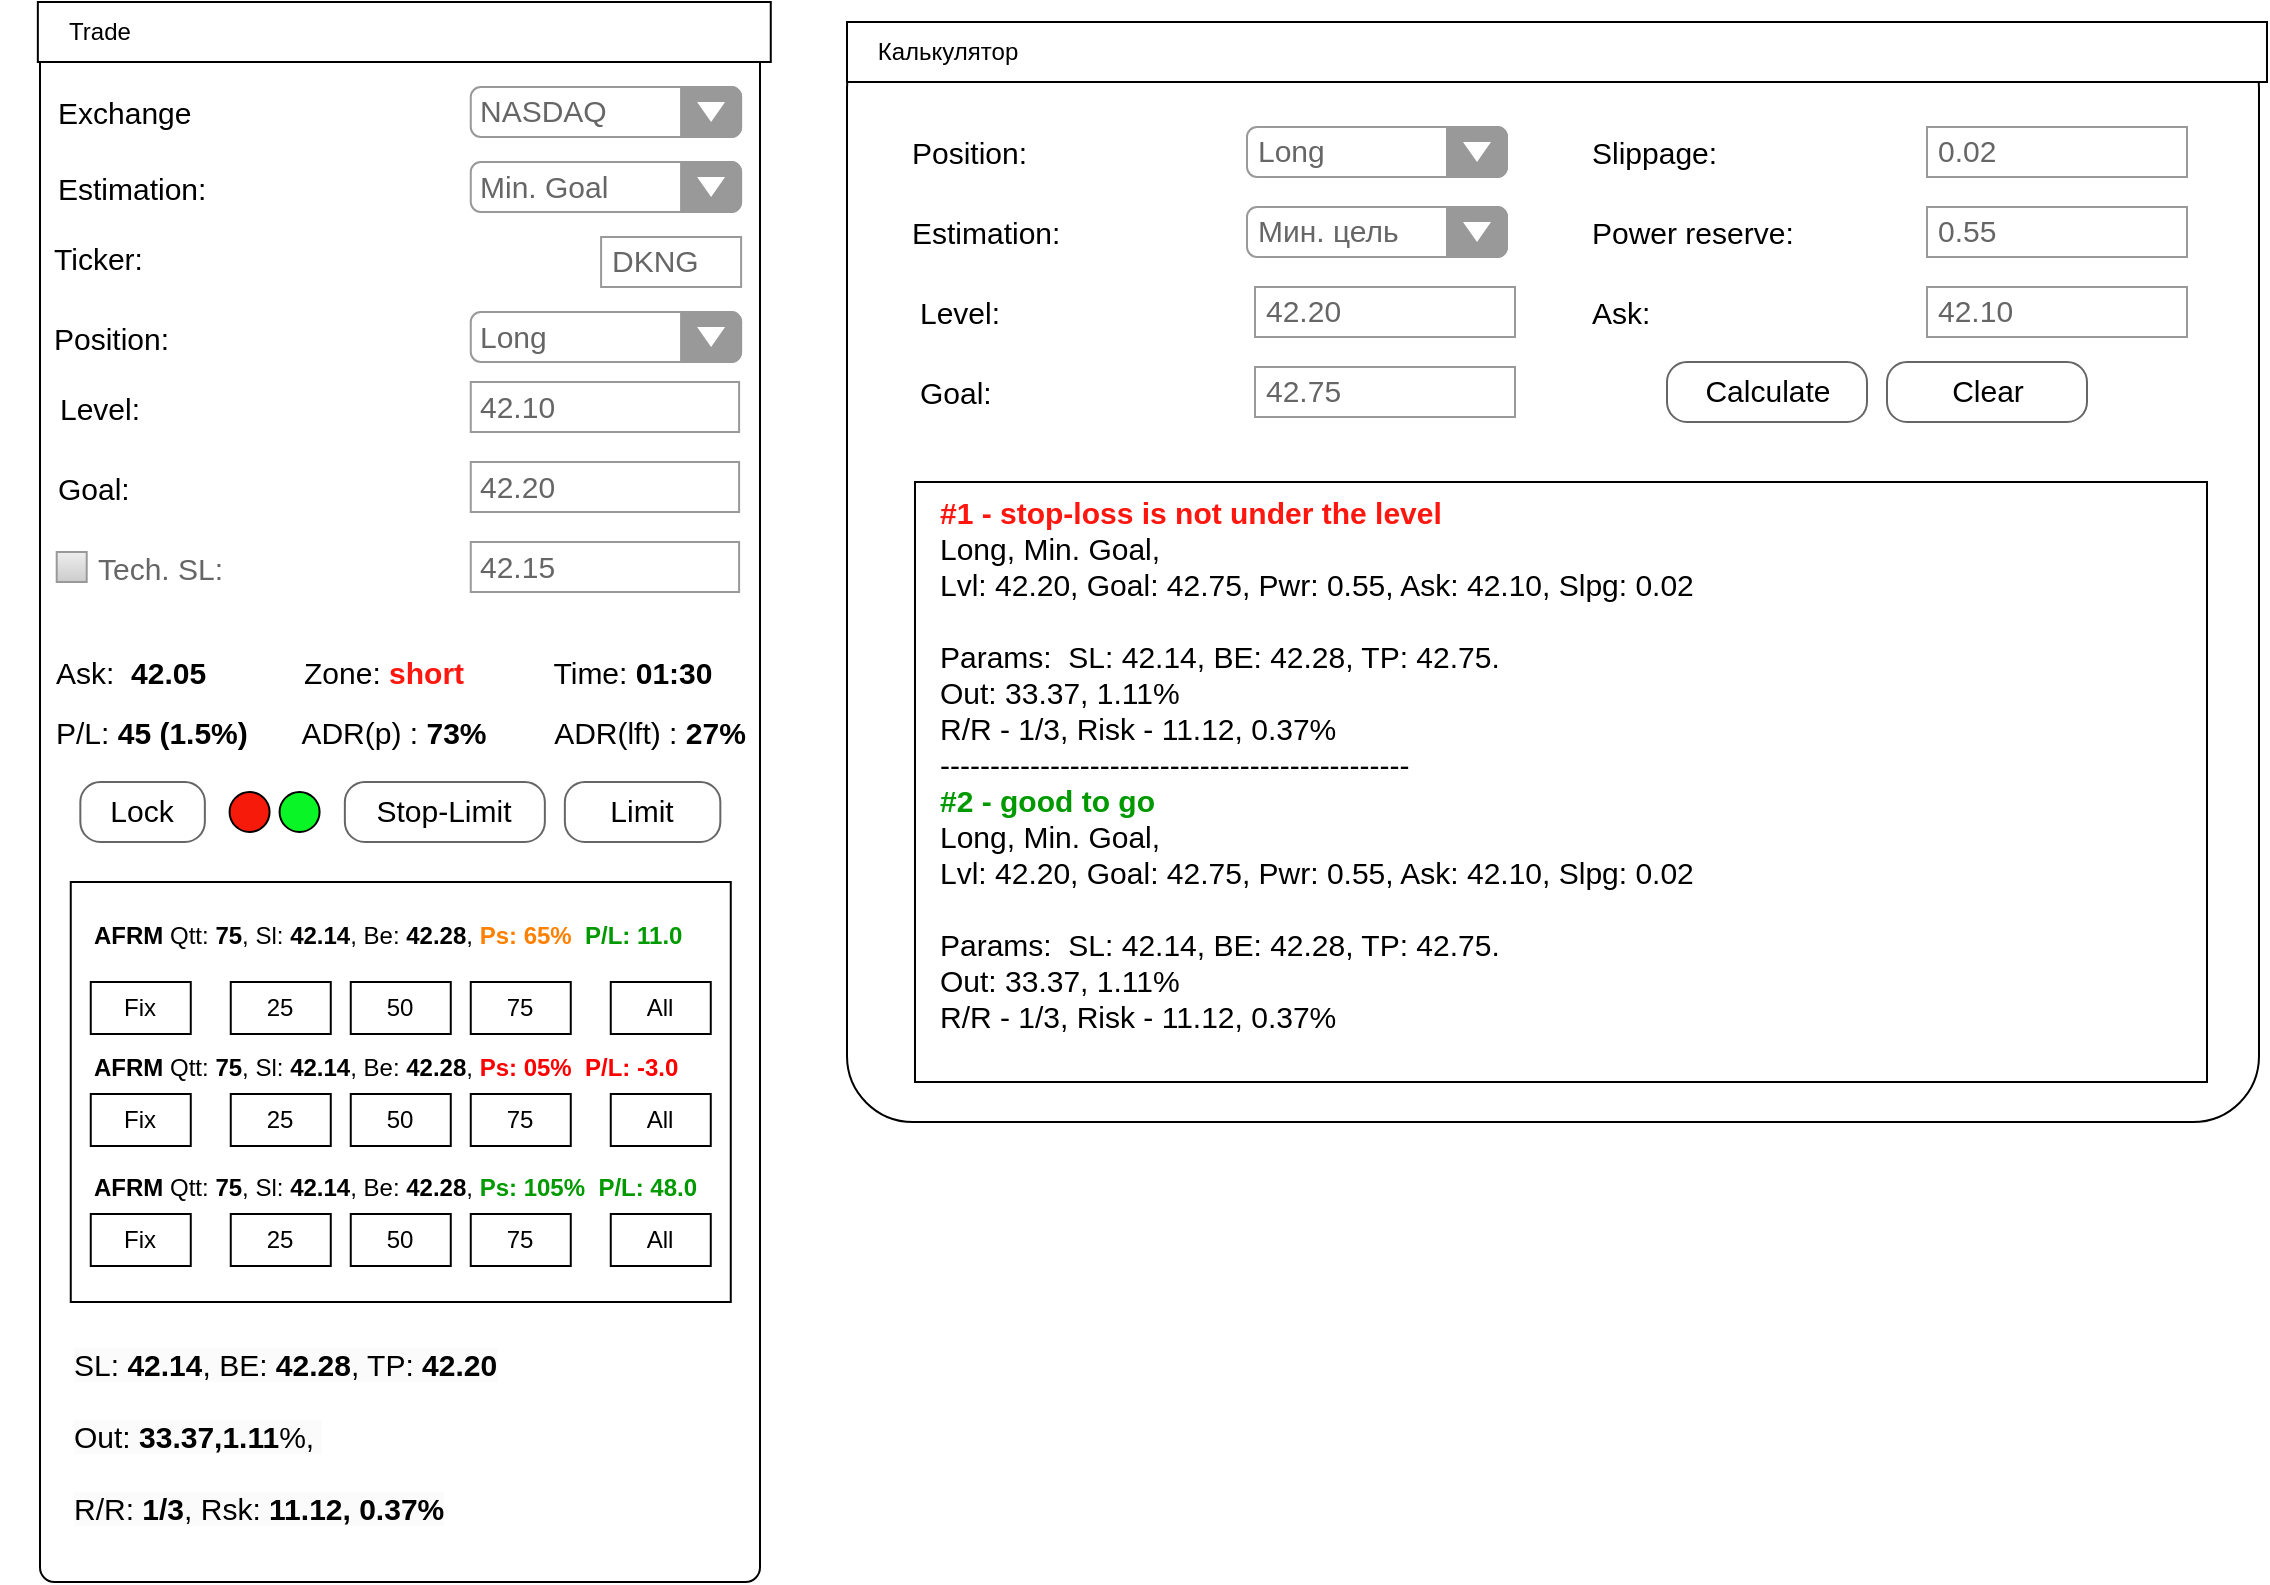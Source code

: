 <mxfile version="23.1.5" type="device">
  <diagram id="piDafpqhtRUU5qUU-vj8" name="Page-1">
    <mxGraphModel dx="2261" dy="837" grid="1" gridSize="10" guides="1" tooltips="1" connect="1" arrows="1" fold="1" page="1" pageScale="1" pageWidth="827" pageHeight="1169" math="0" shadow="0">
      <root>
        <mxCell id="0" />
        <mxCell id="1" parent="0" />
        <mxCell id="A2ItbT05KYAw-BXwapha-27" value="" style="group" parent="1" vertex="1" connectable="0">
          <mxGeometry x="-296.5" y="10" width="710" height="560" as="geometry" />
        </mxCell>
        <mxCell id="9z-gnFhAnnf-oLJfjQJb-1" value="" style="rounded=1;whiteSpace=wrap;html=1;arcSize=6;imageHeight=24;" parent="A2ItbT05KYAw-BXwapha-27" vertex="1">
          <mxGeometry y="10" width="706" height="550" as="geometry" />
        </mxCell>
        <mxCell id="A2ItbT05KYAw-BXwapha-5" value="" style="group" parent="A2ItbT05KYAw-BXwapha-27" vertex="1" connectable="0">
          <mxGeometry x="30" y="60" width="300" height="30" as="geometry" />
        </mxCell>
        <mxCell id="9z-gnFhAnnf-oLJfjQJb-8" value="Position:" style="text;html=1;strokeColor=none;fillColor=none;align=left;verticalAlign=middle;whiteSpace=wrap;rounded=0;fontSize=15;" parent="A2ItbT05KYAw-BXwapha-5" vertex="1">
          <mxGeometry width="60" height="30" as="geometry" />
        </mxCell>
        <mxCell id="9z-gnFhAnnf-oLJfjQJb-9" value="&lt;span style=&quot;font-size: 15px;&quot;&gt;Long&lt;/span&gt;" style="strokeWidth=1;shadow=0;dashed=0;align=center;html=1;shape=mxgraph.mockup.forms.comboBox;strokeColor=#999999;fillColor=#999999;align=left;fillColor2=#999999;mainText=;fontColor=#666666;fontSize=17;spacingLeft=3;fillStyle=auto;noLabel=0;strokeOpacity=100;fillOpacity=100;allowArrows=1;" parent="A2ItbT05KYAw-BXwapha-5" vertex="1">
          <mxGeometry x="170" y="2.5" width="130" height="25" as="geometry" />
        </mxCell>
        <mxCell id="A2ItbT05KYAw-BXwapha-6" value="" style="group" parent="A2ItbT05KYAw-BXwapha-27" vertex="1" connectable="0">
          <mxGeometry x="30" y="100" width="300" height="30" as="geometry" />
        </mxCell>
        <mxCell id="9z-gnFhAnnf-oLJfjQJb-10" value="Estimation:" style="text;html=1;strokeColor=none;fillColor=none;align=left;verticalAlign=middle;whiteSpace=wrap;rounded=0;fontSize=15;" parent="A2ItbT05KYAw-BXwapha-6" vertex="1">
          <mxGeometry width="60" height="30" as="geometry" />
        </mxCell>
        <mxCell id="9z-gnFhAnnf-oLJfjQJb-11" value="&lt;span style=&quot;font-size: 15px;&quot;&gt;Мин. цель&lt;/span&gt;" style="strokeWidth=1;shadow=0;dashed=0;align=center;html=1;shape=mxgraph.mockup.forms.comboBox;strokeColor=#999999;fillColor=#999999;align=left;fillColor2=#999999;mainText=;fontColor=#666666;fontSize=17;spacingLeft=3;fillStyle=auto;noLabel=0;strokeOpacity=100;fillOpacity=100;allowArrows=1;" parent="A2ItbT05KYAw-BXwapha-6" vertex="1">
          <mxGeometry x="170" y="2.5" width="130" height="25" as="geometry" />
        </mxCell>
        <mxCell id="A2ItbT05KYAw-BXwapha-7" value="" style="group" parent="A2ItbT05KYAw-BXwapha-27" vertex="1" connectable="0">
          <mxGeometry x="370" y="60" width="300" height="30" as="geometry" />
        </mxCell>
        <mxCell id="9z-gnFhAnnf-oLJfjQJb-12" value="Slippage:" style="text;html=1;strokeColor=none;fillColor=none;align=left;verticalAlign=middle;whiteSpace=wrap;rounded=0;fontSize=15;" parent="A2ItbT05KYAw-BXwapha-7" vertex="1">
          <mxGeometry width="130" height="30" as="geometry" />
        </mxCell>
        <mxCell id="9z-gnFhAnnf-oLJfjQJb-13" value="&lt;font style=&quot;font-size: 15px;&quot;&gt;0.02&lt;/font&gt;" style="strokeWidth=1;shadow=0;dashed=0;align=center;html=1;shape=mxgraph.mockup.forms.pwField;strokeColor=#999999;mainText=;align=left;fontColor=#666666;fontSize=17;spacingLeft=3;" parent="A2ItbT05KYAw-BXwapha-7" vertex="1">
          <mxGeometry x="170" y="2.5" width="130" height="25" as="geometry" />
        </mxCell>
        <mxCell id="A2ItbT05KYAw-BXwapha-8" value="" style="group" parent="A2ItbT05KYAw-BXwapha-27" vertex="1" connectable="0">
          <mxGeometry x="370" y="100" width="300" height="30" as="geometry" />
        </mxCell>
        <mxCell id="A2ItbT05KYAw-BXwapha-1" value="Power reserve:" style="text;html=1;strokeColor=none;fillColor=none;align=left;verticalAlign=middle;whiteSpace=wrap;rounded=0;fontSize=15;" parent="A2ItbT05KYAw-BXwapha-8" vertex="1">
          <mxGeometry width="110" height="30" as="geometry" />
        </mxCell>
        <mxCell id="A2ItbT05KYAw-BXwapha-2" value="&lt;font style=&quot;font-size: 15px;&quot;&gt;0.55&lt;/font&gt;" style="strokeWidth=1;shadow=0;dashed=0;align=center;html=1;shape=mxgraph.mockup.forms.pwField;strokeColor=#999999;mainText=;align=left;fontColor=#666666;fontSize=17;spacingLeft=3;" parent="A2ItbT05KYAw-BXwapha-8" vertex="1">
          <mxGeometry x="170" y="2.5" width="130" height="25" as="geometry" />
        </mxCell>
        <mxCell id="A2ItbT05KYAw-BXwapha-10" value="" style="group" parent="A2ItbT05KYAw-BXwapha-27" vertex="1" connectable="0">
          <mxGeometry x="370" y="140" width="300" height="30" as="geometry" />
        </mxCell>
        <mxCell id="A2ItbT05KYAw-BXwapha-11" value="Ask:" style="text;html=1;strokeColor=none;fillColor=none;align=left;verticalAlign=middle;whiteSpace=wrap;rounded=0;fontSize=15;" parent="A2ItbT05KYAw-BXwapha-10" vertex="1">
          <mxGeometry width="110" height="30" as="geometry" />
        </mxCell>
        <mxCell id="A2ItbT05KYAw-BXwapha-12" value="&lt;font style=&quot;font-size: 15px;&quot;&gt;42.10&lt;/font&gt;" style="strokeWidth=1;shadow=0;dashed=0;align=center;html=1;shape=mxgraph.mockup.forms.pwField;strokeColor=#999999;mainText=;align=left;fontColor=#666666;fontSize=17;spacingLeft=3;" parent="A2ItbT05KYAw-BXwapha-10" vertex="1">
          <mxGeometry x="170" y="2.5" width="130" height="25" as="geometry" />
        </mxCell>
        <mxCell id="A2ItbT05KYAw-BXwapha-13" value="" style="group" parent="A2ItbT05KYAw-BXwapha-27" vertex="1" connectable="0">
          <mxGeometry x="34" y="140" width="300" height="30" as="geometry" />
        </mxCell>
        <mxCell id="A2ItbT05KYAw-BXwapha-14" value="Level:" style="text;html=1;strokeColor=none;fillColor=none;align=left;verticalAlign=middle;whiteSpace=wrap;rounded=0;fontSize=15;" parent="A2ItbT05KYAw-BXwapha-13" vertex="1">
          <mxGeometry width="110" height="30" as="geometry" />
        </mxCell>
        <mxCell id="A2ItbT05KYAw-BXwapha-15" value="&lt;font style=&quot;font-size: 15px;&quot;&gt;42.20&lt;/font&gt;" style="strokeWidth=1;shadow=0;dashed=0;align=center;html=1;shape=mxgraph.mockup.forms.pwField;strokeColor=#999999;mainText=;align=left;fontColor=#666666;fontSize=17;spacingLeft=3;" parent="A2ItbT05KYAw-BXwapha-13" vertex="1">
          <mxGeometry x="170" y="2.5" width="130" height="25" as="geometry" />
        </mxCell>
        <mxCell id="A2ItbT05KYAw-BXwapha-16" value="" style="group" parent="A2ItbT05KYAw-BXwapha-27" vertex="1" connectable="0">
          <mxGeometry x="34" y="180" width="300" height="30" as="geometry" />
        </mxCell>
        <mxCell id="A2ItbT05KYAw-BXwapha-17" value="Goal:" style="text;html=1;strokeColor=none;fillColor=none;align=left;verticalAlign=middle;whiteSpace=wrap;rounded=0;fontSize=15;" parent="A2ItbT05KYAw-BXwapha-16" vertex="1">
          <mxGeometry width="110" height="30" as="geometry" />
        </mxCell>
        <mxCell id="A2ItbT05KYAw-BXwapha-18" value="&lt;font style=&quot;font-size: 15px;&quot;&gt;42.75&lt;/font&gt;" style="strokeWidth=1;shadow=0;dashed=0;align=center;html=1;shape=mxgraph.mockup.forms.pwField;strokeColor=#999999;mainText=;align=left;fontColor=#666666;fontSize=17;spacingLeft=3;" parent="A2ItbT05KYAw-BXwapha-16" vertex="1">
          <mxGeometry x="170" y="2.5" width="130" height="25" as="geometry" />
        </mxCell>
        <mxCell id="A2ItbT05KYAw-BXwapha-22" value="&lt;font style=&quot;font-size: 15px;&quot;&gt;Calculate&lt;/font&gt;" style="strokeWidth=1;shadow=0;dashed=0;align=center;html=1;shape=mxgraph.mockup.buttons.button;strokeColor=#666666;fontColor=#000000;mainText=;buttonStyle=round;fontSize=17;fontStyle=0;fillColor=#FFFFFF;whiteSpace=wrap;" parent="A2ItbT05KYAw-BXwapha-27" vertex="1">
          <mxGeometry x="410" y="180" width="100" height="30" as="geometry" />
        </mxCell>
        <mxCell id="A2ItbT05KYAw-BXwapha-25" value="&lt;font style=&quot;font-size: 15px;&quot;&gt;Clear&lt;/font&gt;" style="strokeWidth=1;shadow=0;dashed=0;align=center;html=1;shape=mxgraph.mockup.buttons.button;strokeColor=#666666;fontColor=#000000;mainText=;buttonStyle=round;fontSize=17;fontStyle=0;fillColor=#FFFFFF;whiteSpace=wrap;" parent="A2ItbT05KYAw-BXwapha-27" vertex="1">
          <mxGeometry x="520" y="180" width="100" height="30" as="geometry" />
        </mxCell>
        <mxCell id="A2ItbT05KYAw-BXwapha-26" value="&lt;font color=&quot;#ff170f&quot;&gt;&lt;b&gt;#1 - stop-loss is not under the level&lt;/b&gt;&lt;/font&gt;&lt;br&gt;Long, Min. Goal,&lt;br&gt;Lvl: 42.20, Goal: 42.75, Pwr: 0.55, Ask: 42.10, Slpg: 0.02&lt;br&gt;&lt;br&gt;Params:&amp;nbsp; SL: 42.14, BE: 42.28, TP: 42.75.&lt;br&gt;Out: 33.37, 1.11%&lt;br&gt;R/R - 1/3, Risk - 11.12, 0.37%&lt;br&gt;-----------------------------------------------&lt;br&gt;&lt;b style=&quot;&quot;&gt;&lt;font color=&quot;#009900&quot;&gt;#2 - good to go&lt;/font&gt;&lt;/b&gt;&lt;br style=&quot;border-color: var(--border-color);&quot;&gt;Long, Min. Goal,&lt;br style=&quot;border-color: var(--border-color);&quot;&gt;Lvl: 42.20, Goal: 42.75, Pwr: 0.55, Ask: 42.10, Slpg: 0.02&lt;br style=&quot;border-color: var(--border-color);&quot;&gt;&lt;br style=&quot;border-color: var(--border-color);&quot;&gt;Params:&amp;nbsp; SL: 42.14, BE: 42.28, TP: 42.75.&lt;br style=&quot;border-color: var(--border-color);&quot;&gt;Out: 33.37, 1.11%&lt;br style=&quot;border-color: var(--border-color);&quot;&gt;R/R - 1/3, Risk - 11.12, 0.37%" style="rounded=0;whiteSpace=wrap;html=1;align=left;verticalAlign=top;spacingLeft=10;spacingBottom=10;spacingRight=10;fontSize=15;" parent="A2ItbT05KYAw-BXwapha-27" vertex="1">
          <mxGeometry x="34" y="240" width="646" height="300" as="geometry" />
        </mxCell>
        <mxCell id="A2ItbT05KYAw-BXwapha-152" value="" style="rounded=0;whiteSpace=wrap;html=1;" parent="A2ItbT05KYAw-BXwapha-27" vertex="1">
          <mxGeometry y="10" width="710" height="30" as="geometry" />
        </mxCell>
        <mxCell id="9z-gnFhAnnf-oLJfjQJb-2" value="Калькулятор" style="text;html=1;strokeColor=none;fillColor=none;align=center;verticalAlign=middle;whiteSpace=wrap;rounded=0;" parent="A2ItbT05KYAw-BXwapha-27" vertex="1">
          <mxGeometry y="10" width="100" height="30" as="geometry" />
        </mxCell>
        <mxCell id="b1EKXMWBeroLntY3joeX-1" value="" style="group" vertex="1" connectable="0" parent="1">
          <mxGeometry x="-720" y="10" width="401.42" height="790" as="geometry" />
        </mxCell>
        <mxCell id="WpF2hK63ebN1GKbvPP3_-9" value="" style="rounded=1;whiteSpace=wrap;html=1;arcSize=2;imageHeight=24;" parent="b1EKXMWBeroLntY3joeX-1" vertex="1">
          <mxGeometry x="20.0" y="20" width="360" height="770" as="geometry" />
        </mxCell>
        <mxCell id="WpF2hK63ebN1GKbvPP3_-10" value="" style="group" parent="b1EKXMWBeroLntY3joeX-1" vertex="1" connectable="0">
          <mxGeometry x="26.51" y="40" width="248.17" height="30" as="geometry" />
        </mxCell>
        <mxCell id="WpF2hK63ebN1GKbvPP3_-11" value="Exchange" style="text;html=1;strokeColor=none;fillColor=none;align=left;verticalAlign=middle;whiteSpace=wrap;rounded=0;fontSize=15;" parent="WpF2hK63ebN1GKbvPP3_-10" vertex="1">
          <mxGeometry width="51.333" height="30" as="geometry" />
        </mxCell>
        <mxCell id="WpF2hK63ebN1GKbvPP3_-17" value="" style="group" parent="b1EKXMWBeroLntY3joeX-1" vertex="1" connectable="0">
          <mxGeometry x="25.38" y="152.5" width="70" height="30" as="geometry" />
        </mxCell>
        <mxCell id="WpF2hK63ebN1GKbvPP3_-18" value="Position:" style="text;html=1;strokeColor=none;fillColor=none;align=left;verticalAlign=middle;whiteSpace=wrap;rounded=0;fontSize=15;" parent="WpF2hK63ebN1GKbvPP3_-17" vertex="1">
          <mxGeometry width="12.493" height="30" as="geometry" />
        </mxCell>
        <mxCell id="WpF2hK63ebN1GKbvPP3_-19" value="" style="group" parent="b1EKXMWBeroLntY3joeX-1" vertex="1" connectable="0">
          <mxGeometry x="26.51" y="77.5" width="80" height="30" as="geometry" />
        </mxCell>
        <mxCell id="WpF2hK63ebN1GKbvPP3_-20" value="Estimation:" style="text;html=1;strokeColor=none;fillColor=none;align=left;verticalAlign=middle;whiteSpace=wrap;rounded=0;fontSize=15;" parent="WpF2hK63ebN1GKbvPP3_-19" vertex="1">
          <mxGeometry width="18.667" height="30" as="geometry" />
        </mxCell>
        <mxCell id="WpF2hK63ebN1GKbvPP3_-21" value="Ask:&amp;nbsp; &lt;b&gt;42.05&lt;/b&gt;" style="text;html=1;strokeColor=none;fillColor=none;align=left;verticalAlign=middle;whiteSpace=wrap;rounded=0;fontSize=15;" parent="b1EKXMWBeroLntY3joeX-1" vertex="1">
          <mxGeometry x="26.45" y="320" width="84.25" height="30" as="geometry" />
        </mxCell>
        <mxCell id="WpF2hK63ebN1GKbvPP3_-22" value="&lt;font style=&quot;font-size: 15px;&quot;&gt;42.10&lt;/font&gt;" style="strokeWidth=1;shadow=0;dashed=0;align=center;html=1;shape=mxgraph.mockup.forms.pwField;strokeColor=#999999;mainText=;align=left;fontColor=#666666;fontSize=17;spacingLeft=3;" parent="b1EKXMWBeroLntY3joeX-1" vertex="1">
          <mxGeometry x="235.38" y="190" width="134.17" height="25" as="geometry" />
        </mxCell>
        <mxCell id="WpF2hK63ebN1GKbvPP3_-23" value="" style="group" parent="b1EKXMWBeroLntY3joeX-1" vertex="1" connectable="0">
          <mxGeometry x="28.35" y="187.5" width="90" height="30" as="geometry" />
        </mxCell>
        <mxCell id="WpF2hK63ebN1GKbvPP3_-24" value="Level:" style="text;html=1;strokeColor=none;fillColor=none;align=left;verticalAlign=middle;whiteSpace=wrap;rounded=0;fontSize=15;" parent="WpF2hK63ebN1GKbvPP3_-23" vertex="1">
          <mxGeometry width="29.481" height="30" as="geometry" />
        </mxCell>
        <mxCell id="WpF2hK63ebN1GKbvPP3_-25" value="Goal:" style="text;html=1;strokeColor=none;fillColor=none;align=left;verticalAlign=middle;whiteSpace=wrap;rounded=0;fontSize=15;" parent="b1EKXMWBeroLntY3joeX-1" vertex="1">
          <mxGeometry x="26.51" y="227.5" width="98.159" height="30" as="geometry" />
        </mxCell>
        <mxCell id="WpF2hK63ebN1GKbvPP3_-26" value="&lt;font style=&quot;font-size: 15px;&quot;&gt;42.20&lt;/font&gt;" style="strokeWidth=1;shadow=0;dashed=0;align=center;html=1;shape=mxgraph.mockup.forms.pwField;strokeColor=#999999;mainText=;align=left;fontColor=#666666;fontSize=17;spacingLeft=3;" parent="b1EKXMWBeroLntY3joeX-1" vertex="1">
          <mxGeometry x="235.38" y="230" width="134.17" height="25" as="geometry" />
        </mxCell>
        <mxCell id="WpF2hK63ebN1GKbvPP3_-27" value="&lt;span style=&quot;font-size: 15px;&quot;&gt;Min. Goal&lt;/span&gt;" style="strokeWidth=1;shadow=0;dashed=0;align=center;html=1;shape=mxgraph.mockup.forms.comboBox;strokeColor=#999999;fillColor=#999999;align=left;fillColor2=#999999;mainText=;fontColor=#666666;fontSize=17;spacingLeft=3;fillStyle=auto;noLabel=0;strokeOpacity=100;fillOpacity=100;allowArrows=1;" parent="b1EKXMWBeroLntY3joeX-1" vertex="1">
          <mxGeometry x="235.38" y="80" width="135.17" height="25" as="geometry" />
        </mxCell>
        <mxCell id="WpF2hK63ebN1GKbvPP3_-28" value="&lt;span style=&quot;font-size: 15px;&quot;&gt;Long&lt;/span&gt;" style="strokeWidth=1;shadow=0;dashed=0;align=center;html=1;shape=mxgraph.mockup.forms.comboBox;strokeColor=#999999;fillColor=#999999;align=left;fillColor2=#999999;mainText=;fontColor=#666666;fontSize=17;spacingLeft=3;fillStyle=auto;noLabel=0;strokeOpacity=100;fillOpacity=100;allowArrows=1;" parent="b1EKXMWBeroLntY3joeX-1" vertex="1">
          <mxGeometry x="235.38" y="155" width="135.17" height="25" as="geometry" />
        </mxCell>
        <mxCell id="WpF2hK63ebN1GKbvPP3_-29" value="Time: &lt;b&gt;01:30&lt;/b&gt;" style="text;html=1;align=center;verticalAlign=middle;whiteSpace=wrap;rounded=0;fontSize=15;" parent="b1EKXMWBeroLntY3joeX-1" vertex="1">
          <mxGeometry x="268.15" y="320" width="96.61" height="30" as="geometry" />
        </mxCell>
        <mxCell id="WpF2hK63ebN1GKbvPP3_-30" value="ADR(p) : &lt;b&gt;73%&lt;/b&gt;" style="text;html=1;align=center;verticalAlign=middle;whiteSpace=wrap;rounded=0;fontSize=15;" parent="b1EKXMWBeroLntY3joeX-1" vertex="1">
          <mxGeometry x="141.83" y="350" width="110" height="30" as="geometry" />
        </mxCell>
        <mxCell id="WpF2hK63ebN1GKbvPP3_-54" value="" style="rounded=0;whiteSpace=wrap;html=1;" parent="b1EKXMWBeroLntY3joeX-1" vertex="1">
          <mxGeometry x="18.92" width="366.46" height="30" as="geometry" />
        </mxCell>
        <mxCell id="WpF2hK63ebN1GKbvPP3_-55" value="&lt;span style=&quot;color: rgb(0, 0, 0); font-family: Helvetica; font-size: 15px; font-style: normal; font-variant-ligatures: normal; font-variant-caps: normal; font-weight: 400; letter-spacing: normal; orphans: 2; text-indent: 0px; text-transform: none; widows: 2; word-spacing: 0px; -webkit-text-stroke-width: 0px; background-color: rgb(251, 251, 251); text-decoration-thickness: initial; text-decoration-style: initial; text-decoration-color: initial; float: none; display: inline !important;&quot;&gt;SL: &lt;/span&gt;&lt;span style=&quot;color: rgb(0, 0, 0); font-family: Helvetica; font-size: 15px; font-style: normal; font-variant-ligatures: normal; font-variant-caps: normal; letter-spacing: normal; orphans: 2; text-indent: 0px; text-transform: none; widows: 2; word-spacing: 0px; -webkit-text-stroke-width: 0px; background-color: rgb(251, 251, 251); text-decoration-thickness: initial; text-decoration-style: initial; text-decoration-color: initial; float: none; display: inline !important;&quot;&gt;&lt;b&gt;42.14&lt;/b&gt;&lt;/span&gt;&lt;span style=&quot;color: rgb(0, 0, 0); font-family: Helvetica; font-size: 15px; font-style: normal; font-variant-ligatures: normal; font-variant-caps: normal; font-weight: 400; letter-spacing: normal; orphans: 2; text-indent: 0px; text-transform: none; widows: 2; word-spacing: 0px; -webkit-text-stroke-width: 0px; background-color: rgb(251, 251, 251); text-decoration-thickness: initial; text-decoration-style: initial; text-decoration-color: initial; float: none; display: inline !important;&quot;&gt;, BE: &lt;/span&gt;&lt;span style=&quot;color: rgb(0, 0, 0); font-family: Helvetica; font-size: 15px; font-style: normal; font-variant-ligatures: normal; font-variant-caps: normal; letter-spacing: normal; orphans: 2; text-indent: 0px; text-transform: none; widows: 2; word-spacing: 0px; -webkit-text-stroke-width: 0px; background-color: rgb(251, 251, 251); text-decoration-thickness: initial; text-decoration-style: initial; text-decoration-color: initial; float: none; display: inline !important;&quot;&gt;&lt;b&gt;42.28&lt;/b&gt;&lt;/span&gt;&lt;span style=&quot;color: rgb(0, 0, 0); font-family: Helvetica; font-size: 15px; font-style: normal; font-variant-ligatures: normal; font-variant-caps: normal; font-weight: 400; letter-spacing: normal; orphans: 2; text-indent: 0px; text-transform: none; widows: 2; word-spacing: 0px; -webkit-text-stroke-width: 0px; background-color: rgb(251, 251, 251); text-decoration-thickness: initial; text-decoration-style: initial; text-decoration-color: initial; float: none; display: inline !important;&quot;&gt;, TP: &lt;/span&gt;&lt;span style=&quot;color: rgb(0, 0, 0); font-family: Helvetica; font-size: 15px; font-style: normal; font-variant-ligatures: normal; font-variant-caps: normal; letter-spacing: normal; orphans: 2; text-indent: 0px; text-transform: none; widows: 2; word-spacing: 0px; -webkit-text-stroke-width: 0px; background-color: rgb(251, 251, 251); text-decoration-thickness: initial; text-decoration-style: initial; text-decoration-color: initial; float: none; display: inline !important;&quot;&gt;&lt;b&gt;42.20&lt;/b&gt;&lt;br&gt;&lt;/span&gt;&lt;span style=&quot;color: rgb(0, 0, 0); font-family: Helvetica; font-size: 15px; font-style: normal; font-variant-ligatures: normal; font-variant-caps: normal; font-weight: 400; letter-spacing: normal; orphans: 2; text-indent: 0px; text-transform: none; widows: 2; word-spacing: 0px; -webkit-text-stroke-width: 0px; background-color: rgb(251, 251, 251); text-decoration-thickness: initial; text-decoration-style: initial; text-decoration-color: initial; float: none; display: inline !important;&quot;&gt;&lt;br&gt;Out: &lt;/span&gt;&lt;span style=&quot;color: rgb(0, 0, 0); font-family: Helvetica; font-size: 15px; font-style: normal; font-variant-ligatures: normal; font-variant-caps: normal; letter-spacing: normal; orphans: 2; text-indent: 0px; text-transform: none; widows: 2; word-spacing: 0px; -webkit-text-stroke-width: 0px; background-color: rgb(251, 251, 251); text-decoration-thickness: initial; text-decoration-style: initial; text-decoration-color: initial; float: none; display: inline !important;&quot;&gt;&lt;b&gt;33.37,1.11&lt;/b&gt;&lt;/span&gt;&lt;span style=&quot;color: rgb(0, 0, 0); font-family: Helvetica; font-size: 15px; font-style: normal; font-variant-ligatures: normal; font-variant-caps: normal; font-weight: 400; letter-spacing: normal; orphans: 2; text-indent: 0px; text-transform: none; widows: 2; word-spacing: 0px; -webkit-text-stroke-width: 0px; background-color: rgb(251, 251, 251); text-decoration-thickness: initial; text-decoration-style: initial; text-decoration-color: initial; float: none; display: inline !important;&quot;&gt;%,&amp;nbsp;&lt;br&gt;&lt;/span&gt;&lt;span style=&quot;color: rgb(0, 0, 0); font-family: Helvetica; font-size: 15px; font-style: normal; font-variant-ligatures: normal; font-variant-caps: normal; font-weight: 400; letter-spacing: normal; orphans: 2; text-indent: 0px; text-transform: none; widows: 2; word-spacing: 0px; -webkit-text-stroke-width: 0px; background-color: rgb(251, 251, 251); text-decoration-thickness: initial; text-decoration-style: initial; text-decoration-color: initial; float: none; display: inline !important;&quot;&gt;&lt;br&gt;R/R: &lt;/span&gt;&lt;span style=&quot;color: rgb(0, 0, 0); font-family: Helvetica; font-size: 15px; font-style: normal; font-variant-ligatures: normal; font-variant-caps: normal; letter-spacing: normal; orphans: 2; text-indent: 0px; text-transform: none; widows: 2; word-spacing: 0px; -webkit-text-stroke-width: 0px; background-color: rgb(251, 251, 251); text-decoration-thickness: initial; text-decoration-style: initial; text-decoration-color: initial; float: none; display: inline !important;&quot;&gt;&lt;b&gt;1/3&lt;/b&gt;&lt;/span&gt;&lt;span style=&quot;color: rgb(0, 0, 0); font-family: Helvetica; font-size: 15px; font-style: normal; font-variant-ligatures: normal; font-variant-caps: normal; font-weight: 400; letter-spacing: normal; orphans: 2; text-indent: 0px; text-transform: none; widows: 2; word-spacing: 0px; -webkit-text-stroke-width: 0px; background-color: rgb(251, 251, 251); text-decoration-thickness: initial; text-decoration-style: initial; text-decoration-color: initial; float: none; display: inline !important;&quot;&gt;, Rsk: &lt;/span&gt;&lt;span style=&quot;color: rgb(0, 0, 0); font-family: Helvetica; font-size: 15px; font-style: normal; font-variant-ligatures: normal; font-variant-caps: normal; letter-spacing: normal; orphans: 2; text-indent: 0px; text-transform: none; widows: 2; word-spacing: 0px; -webkit-text-stroke-width: 0px; background-color: rgb(251, 251, 251); text-decoration-thickness: initial; text-decoration-style: initial; text-decoration-color: initial; float: none; display: inline !important;&quot;&gt;&lt;b&gt;11.12, 0.37%&lt;/b&gt;&lt;/span&gt;&lt;div&gt;&lt;br&gt;&lt;/div&gt;" style="text;html=1;align=left;verticalAlign=middle;whiteSpace=wrap;rounded=0;" parent="b1EKXMWBeroLntY3joeX-1" vertex="1">
          <mxGeometry x="35.38" y="700" width="220" height="50" as="geometry" />
        </mxCell>
        <mxCell id="WpF2hK63ebN1GKbvPP3_-56" value="Zone: &lt;b&gt;&lt;font color=&quot;#ff170f&quot;&gt;short&lt;/font&gt;&lt;/b&gt;" style="text;html=1;align=left;verticalAlign=middle;whiteSpace=wrap;rounded=0;fontSize=15;" parent="b1EKXMWBeroLntY3joeX-1" vertex="1">
          <mxGeometry x="149.82" y="320" width="102.17" height="30" as="geometry" />
        </mxCell>
        <mxCell id="WpF2hK63ebN1GKbvPP3_-57" value="P/L: &lt;b&gt;45 (1.5%)&lt;/b&gt;" style="text;html=1;align=left;verticalAlign=middle;whiteSpace=wrap;rounded=0;fontSize=15;" parent="b1EKXMWBeroLntY3joeX-1" vertex="1">
          <mxGeometry x="26.45" y="350" width="108.87" height="30" as="geometry" />
        </mxCell>
        <mxCell id="WpF2hK63ebN1GKbvPP3_-64" value="ADR(lft) : &lt;b&gt;27%&lt;/b&gt;" style="text;html=1;align=center;verticalAlign=middle;whiteSpace=wrap;rounded=0;fontSize=15;" parent="b1EKXMWBeroLntY3joeX-1" vertex="1">
          <mxGeometry x="270" y="350" width="110" height="30" as="geometry" />
        </mxCell>
        <mxCell id="WpF2hK63ebN1GKbvPP3_-65" value="Trade" style="text;html=1;strokeColor=none;fillColor=none;align=center;verticalAlign=middle;whiteSpace=wrap;rounded=0;" parent="b1EKXMWBeroLntY3joeX-1" vertex="1">
          <mxGeometry width="100" height="30" as="geometry" />
        </mxCell>
        <mxCell id="WpF2hK63ebN1GKbvPP3_-66" value="&lt;font style=&quot;font-size: 15px;&quot;&gt;42.15&lt;/font&gt;" style="strokeWidth=1;shadow=0;dashed=0;align=center;html=1;shape=mxgraph.mockup.forms.pwField;strokeColor=#999999;mainText=;align=left;fontColor=#666666;fontSize=17;spacingLeft=3;" parent="b1EKXMWBeroLntY3joeX-1" vertex="1">
          <mxGeometry x="235.38" y="270" width="134.17" height="25" as="geometry" />
        </mxCell>
        <mxCell id="WpF2hK63ebN1GKbvPP3_-67" value="Tech. SL:" style="strokeWidth=1;shadow=0;dashed=0;align=center;html=1;shape=mxgraph.mockup.forms.rrect;rSize=0;fillColor=#eeeeee;strokeColor=#999999;gradientColor=#cccccc;align=left;spacingLeft=4;fontSize=15;fontColor=#666666;labelPosition=right;" parent="b1EKXMWBeroLntY3joeX-1" vertex="1">
          <mxGeometry x="28.35" y="275" width="15" height="15" as="geometry" />
        </mxCell>
        <mxCell id="WpF2hK63ebN1GKbvPP3_-84" value="" style="group" parent="b1EKXMWBeroLntY3joeX-1" vertex="1" connectable="0">
          <mxGeometry x="35.38" y="440" width="330" height="210" as="geometry" />
        </mxCell>
        <mxCell id="WpF2hK63ebN1GKbvPP3_-32" value="" style="rounded=0;whiteSpace=wrap;html=1;horizontal=1;verticalAlign=top;align=left;spacingLeft=10;spacingBottom=10;spacingRight=10;spacingTop=1;spacing=2;" parent="WpF2hK63ebN1GKbvPP3_-84" vertex="1">
          <mxGeometry width="330" height="210" as="geometry" />
        </mxCell>
        <mxCell id="WpF2hK63ebN1GKbvPP3_-47" value="&lt;b&gt;AFRM&lt;/b&gt; Qtt: &lt;b&gt;75&lt;/b&gt;, Sl: &lt;b&gt;42.14&lt;/b&gt;, Be: &lt;b&gt;42.28&lt;/b&gt;, &lt;b style=&quot;&quot;&gt;&lt;font color=&quot;#009900&quot;&gt;Ps: 105%&lt;/font&gt;&lt;/b&gt;&amp;nbsp;&amp;nbsp;&lt;font color=&quot;#009900&quot;&gt;&lt;b&gt;P/L: 48.0&lt;/b&gt;&lt;/font&gt;" style="text;html=1;align=left;verticalAlign=middle;whiteSpace=wrap;rounded=0;" parent="WpF2hK63ebN1GKbvPP3_-84" vertex="1">
          <mxGeometry x="10" y="140" width="310" height="26" as="geometry" />
        </mxCell>
        <mxCell id="WpF2hK63ebN1GKbvPP3_-68" value="" style="group" parent="WpF2hK63ebN1GKbvPP3_-84" vertex="1" connectable="0">
          <mxGeometry x="10" y="106" width="310" height="26" as="geometry" />
        </mxCell>
        <mxCell id="WpF2hK63ebN1GKbvPP3_-48" value="Fix" style="rounded=0;whiteSpace=wrap;html=1;" parent="WpF2hK63ebN1GKbvPP3_-68" vertex="1">
          <mxGeometry width="50" height="26" as="geometry" />
        </mxCell>
        <mxCell id="WpF2hK63ebN1GKbvPP3_-49" value="25" style="rounded=0;whiteSpace=wrap;html=1;" parent="WpF2hK63ebN1GKbvPP3_-68" vertex="1">
          <mxGeometry x="70" width="50" height="26" as="geometry" />
        </mxCell>
        <mxCell id="WpF2hK63ebN1GKbvPP3_-50" value="50" style="rounded=0;whiteSpace=wrap;html=1;" parent="WpF2hK63ebN1GKbvPP3_-68" vertex="1">
          <mxGeometry x="130" width="50" height="26" as="geometry" />
        </mxCell>
        <mxCell id="WpF2hK63ebN1GKbvPP3_-51" value="75" style="rounded=0;whiteSpace=wrap;html=1;" parent="WpF2hK63ebN1GKbvPP3_-68" vertex="1">
          <mxGeometry x="190" width="50" height="26" as="geometry" />
        </mxCell>
        <mxCell id="WpF2hK63ebN1GKbvPP3_-52" value="All" style="rounded=0;whiteSpace=wrap;html=1;" parent="WpF2hK63ebN1GKbvPP3_-68" vertex="1">
          <mxGeometry x="260" width="50" height="26" as="geometry" />
        </mxCell>
        <mxCell id="WpF2hK63ebN1GKbvPP3_-70" value="" style="group" parent="WpF2hK63ebN1GKbvPP3_-84" vertex="1" connectable="0">
          <mxGeometry x="10" y="166" width="310" height="26" as="geometry" />
        </mxCell>
        <mxCell id="WpF2hK63ebN1GKbvPP3_-71" value="Fix" style="rounded=0;whiteSpace=wrap;html=1;" parent="WpF2hK63ebN1GKbvPP3_-70" vertex="1">
          <mxGeometry width="50" height="26" as="geometry" />
        </mxCell>
        <mxCell id="WpF2hK63ebN1GKbvPP3_-72" value="25" style="rounded=0;whiteSpace=wrap;html=1;" parent="WpF2hK63ebN1GKbvPP3_-70" vertex="1">
          <mxGeometry x="70" width="50" height="26" as="geometry" />
        </mxCell>
        <mxCell id="WpF2hK63ebN1GKbvPP3_-73" value="50" style="rounded=0;whiteSpace=wrap;html=1;" parent="WpF2hK63ebN1GKbvPP3_-70" vertex="1">
          <mxGeometry x="130" width="50" height="26" as="geometry" />
        </mxCell>
        <mxCell id="WpF2hK63ebN1GKbvPP3_-74" value="75" style="rounded=0;whiteSpace=wrap;html=1;" parent="WpF2hK63ebN1GKbvPP3_-70" vertex="1">
          <mxGeometry x="190" width="50" height="26" as="geometry" />
        </mxCell>
        <mxCell id="WpF2hK63ebN1GKbvPP3_-75" value="All" style="rounded=0;whiteSpace=wrap;html=1;" parent="WpF2hK63ebN1GKbvPP3_-70" vertex="1">
          <mxGeometry x="260" width="50" height="26" as="geometry" />
        </mxCell>
        <mxCell id="WpF2hK63ebN1GKbvPP3_-77" value="Fix" style="rounded=0;whiteSpace=wrap;html=1;" parent="WpF2hK63ebN1GKbvPP3_-84" vertex="1">
          <mxGeometry x="10" y="50" width="50" height="26" as="geometry" />
        </mxCell>
        <mxCell id="WpF2hK63ebN1GKbvPP3_-78" value="25" style="rounded=0;whiteSpace=wrap;html=1;" parent="WpF2hK63ebN1GKbvPP3_-84" vertex="1">
          <mxGeometry x="80" y="50" width="50" height="26" as="geometry" />
        </mxCell>
        <mxCell id="WpF2hK63ebN1GKbvPP3_-79" value="50" style="rounded=0;whiteSpace=wrap;html=1;" parent="WpF2hK63ebN1GKbvPP3_-84" vertex="1">
          <mxGeometry x="140" y="50" width="50" height="26" as="geometry" />
        </mxCell>
        <mxCell id="WpF2hK63ebN1GKbvPP3_-80" value="75" style="rounded=0;whiteSpace=wrap;html=1;" parent="WpF2hK63ebN1GKbvPP3_-84" vertex="1">
          <mxGeometry x="200" y="50" width="50" height="26" as="geometry" />
        </mxCell>
        <mxCell id="WpF2hK63ebN1GKbvPP3_-81" value="All" style="rounded=0;whiteSpace=wrap;html=1;" parent="WpF2hK63ebN1GKbvPP3_-84" vertex="1">
          <mxGeometry x="270" y="50" width="50" height="26" as="geometry" />
        </mxCell>
        <mxCell id="WpF2hK63ebN1GKbvPP3_-41" value="&lt;b&gt;AFRM&lt;/b&gt; Qtt: &lt;b&gt;75&lt;/b&gt;, Sl: &lt;b&gt;42.14&lt;/b&gt;, Be: &lt;b&gt;42.28&lt;/b&gt;, &lt;b style=&quot;&quot;&gt;&lt;font color=&quot;#ff0000&quot;&gt;Ps: 05%&lt;/font&gt;&lt;/b&gt;&amp;nbsp;&amp;nbsp;&lt;b style=&quot;&quot;&gt;&lt;font color=&quot;#ff0000&quot;&gt;P/L: -3.0&lt;/font&gt;&lt;/b&gt;" style="text;html=1;align=left;verticalAlign=middle;whiteSpace=wrap;rounded=0;" parent="WpF2hK63ebN1GKbvPP3_-84" vertex="1">
          <mxGeometry x="10" y="80" width="310" height="26" as="geometry" />
        </mxCell>
        <mxCell id="WpF2hK63ebN1GKbvPP3_-34" value="&lt;b&gt;AFRM&lt;/b&gt; Qtt: &lt;b&gt;75&lt;/b&gt;, Sl: &lt;b&gt;42.14&lt;/b&gt;, Be: &lt;b&gt;42.28&lt;/b&gt;, &lt;font color=&quot;#ff8000&quot;&gt;&lt;b&gt;Ps: 65%&lt;/b&gt;&lt;/font&gt;&amp;nbsp;&amp;nbsp;&lt;font color=&quot;#009900&quot;&gt;&lt;b&gt;P/L: 11.0&lt;/b&gt;&lt;/font&gt;" style="text;html=1;align=left;verticalAlign=middle;whiteSpace=wrap;rounded=0;" parent="WpF2hK63ebN1GKbvPP3_-84" vertex="1">
          <mxGeometry x="10" y="14" width="303.8" height="26" as="geometry" />
        </mxCell>
        <mxCell id="WpF2hK63ebN1GKbvPP3_-59" value="&lt;font style=&quot;font-size: 15px;&quot;&gt;Stop-Limit&lt;/font&gt;" style="strokeWidth=1;shadow=0;dashed=0;align=center;html=1;shape=mxgraph.mockup.buttons.button;strokeColor=#666666;fontColor=#000000;mainText=;buttonStyle=round;fontSize=17;fontStyle=0;fillColor=#FFFFFF;whiteSpace=wrap;" parent="b1EKXMWBeroLntY3joeX-1" vertex="1">
          <mxGeometry x="172.43" y="390" width="100" height="30" as="geometry" />
        </mxCell>
        <mxCell id="WpF2hK63ebN1GKbvPP3_-60" value="&lt;font style=&quot;font-size: 15px;&quot;&gt;Limit&lt;/font&gt;" style="strokeWidth=1;shadow=0;dashed=0;align=center;html=1;shape=mxgraph.mockup.buttons.button;strokeColor=#666666;fontColor=#000000;mainText=;buttonStyle=round;fontSize=17;fontStyle=0;fillColor=#FFFFFF;whiteSpace=wrap;" parent="b1EKXMWBeroLntY3joeX-1" vertex="1">
          <mxGeometry x="282.43" y="390" width="77.74" height="30" as="geometry" />
        </mxCell>
        <mxCell id="WpF2hK63ebN1GKbvPP3_-61" value="" style="ellipse;whiteSpace=wrap;html=1;aspect=fixed;fillColor=#0af526;" parent="b1EKXMWBeroLntY3joeX-1" vertex="1">
          <mxGeometry x="139.79" y="395" width="20" height="20" as="geometry" />
        </mxCell>
        <mxCell id="WpF2hK63ebN1GKbvPP3_-62" value="" style="ellipse;whiteSpace=wrap;html=1;aspect=fixed;fillColor=#f51a0a;direction=south;" parent="b1EKXMWBeroLntY3joeX-1" vertex="1">
          <mxGeometry x="114.79" y="395" width="20" height="20" as="geometry" />
        </mxCell>
        <mxCell id="WpF2hK63ebN1GKbvPP3_-63" value="&lt;font style=&quot;font-size: 15px;&quot;&gt;Lock&lt;/font&gt;" style="strokeWidth=1;shadow=0;dashed=0;align=center;html=1;shape=mxgraph.mockup.buttons.button;strokeColor=#666666;fontColor=#000000;mainText=;buttonStyle=round;fontSize=17;fontStyle=0;fillColor=#FFFFFF;whiteSpace=wrap;" parent="b1EKXMWBeroLntY3joeX-1" vertex="1">
          <mxGeometry x="40.17" y="390" width="62.26" height="30" as="geometry" />
        </mxCell>
        <mxCell id="WpF2hK63ebN1GKbvPP3_-12" value="&lt;span style=&quot;font-size: 15px;&quot;&gt;NASDAQ&lt;/span&gt;" style="strokeWidth=1;shadow=0;dashed=0;align=center;html=1;shape=mxgraph.mockup.forms.comboBox;strokeColor=#999999;fillColor=#999999;align=left;fillColor2=#999999;mainText=;fontColor=#666666;fontSize=17;spacingLeft=3;fillStyle=auto;noLabel=0;strokeOpacity=100;fillOpacity=100;allowArrows=1;" parent="b1EKXMWBeroLntY3joeX-1" vertex="1">
          <mxGeometry x="235.38" y="42.5" width="135.17" height="25" as="geometry" />
        </mxCell>
        <mxCell id="WpF2hK63ebN1GKbvPP3_-14" value="Ticker:" style="text;html=1;strokeColor=none;fillColor=none;align=left;verticalAlign=middle;whiteSpace=wrap;rounded=0;fontSize=15;spacing=0;labelPosition=center;verticalLabelPosition=middle;" parent="b1EKXMWBeroLntY3joeX-1" vertex="1">
          <mxGeometry x="26.51" y="112.5" width="44" height="30" as="geometry" />
        </mxCell>
        <mxCell id="WpF2hK63ebN1GKbvPP3_-15" style="edgeStyle=orthogonalEdgeStyle;rounded=0;orthogonalLoop=1;jettySize=auto;html=1;exitX=0.5;exitY=1;exitDx=0;exitDy=0;" parent="b1EKXMWBeroLntY3joeX-1" edge="1">
          <mxGeometry relative="1" as="geometry">
            <mxPoint x="401.42" y="390" as="sourcePoint" />
            <mxPoint x="401.42" y="390" as="targetPoint" />
          </mxGeometry>
        </mxCell>
        <mxCell id="WpF2hK63ebN1GKbvPP3_-16" value="&lt;font style=&quot;font-size: 15px;&quot;&gt;DKNG&lt;/font&gt;" style="strokeWidth=1;shadow=0;dashed=0;align=center;html=1;shape=mxgraph.mockup.forms.pwField;strokeColor=#999999;mainText=;align=left;fontColor=#666666;fontSize=17;spacingLeft=3;" parent="b1EKXMWBeroLntY3joeX-1" vertex="1">
          <mxGeometry x="300.55" y="117.5" width="70" height="25" as="geometry" />
        </mxCell>
      </root>
    </mxGraphModel>
  </diagram>
</mxfile>

